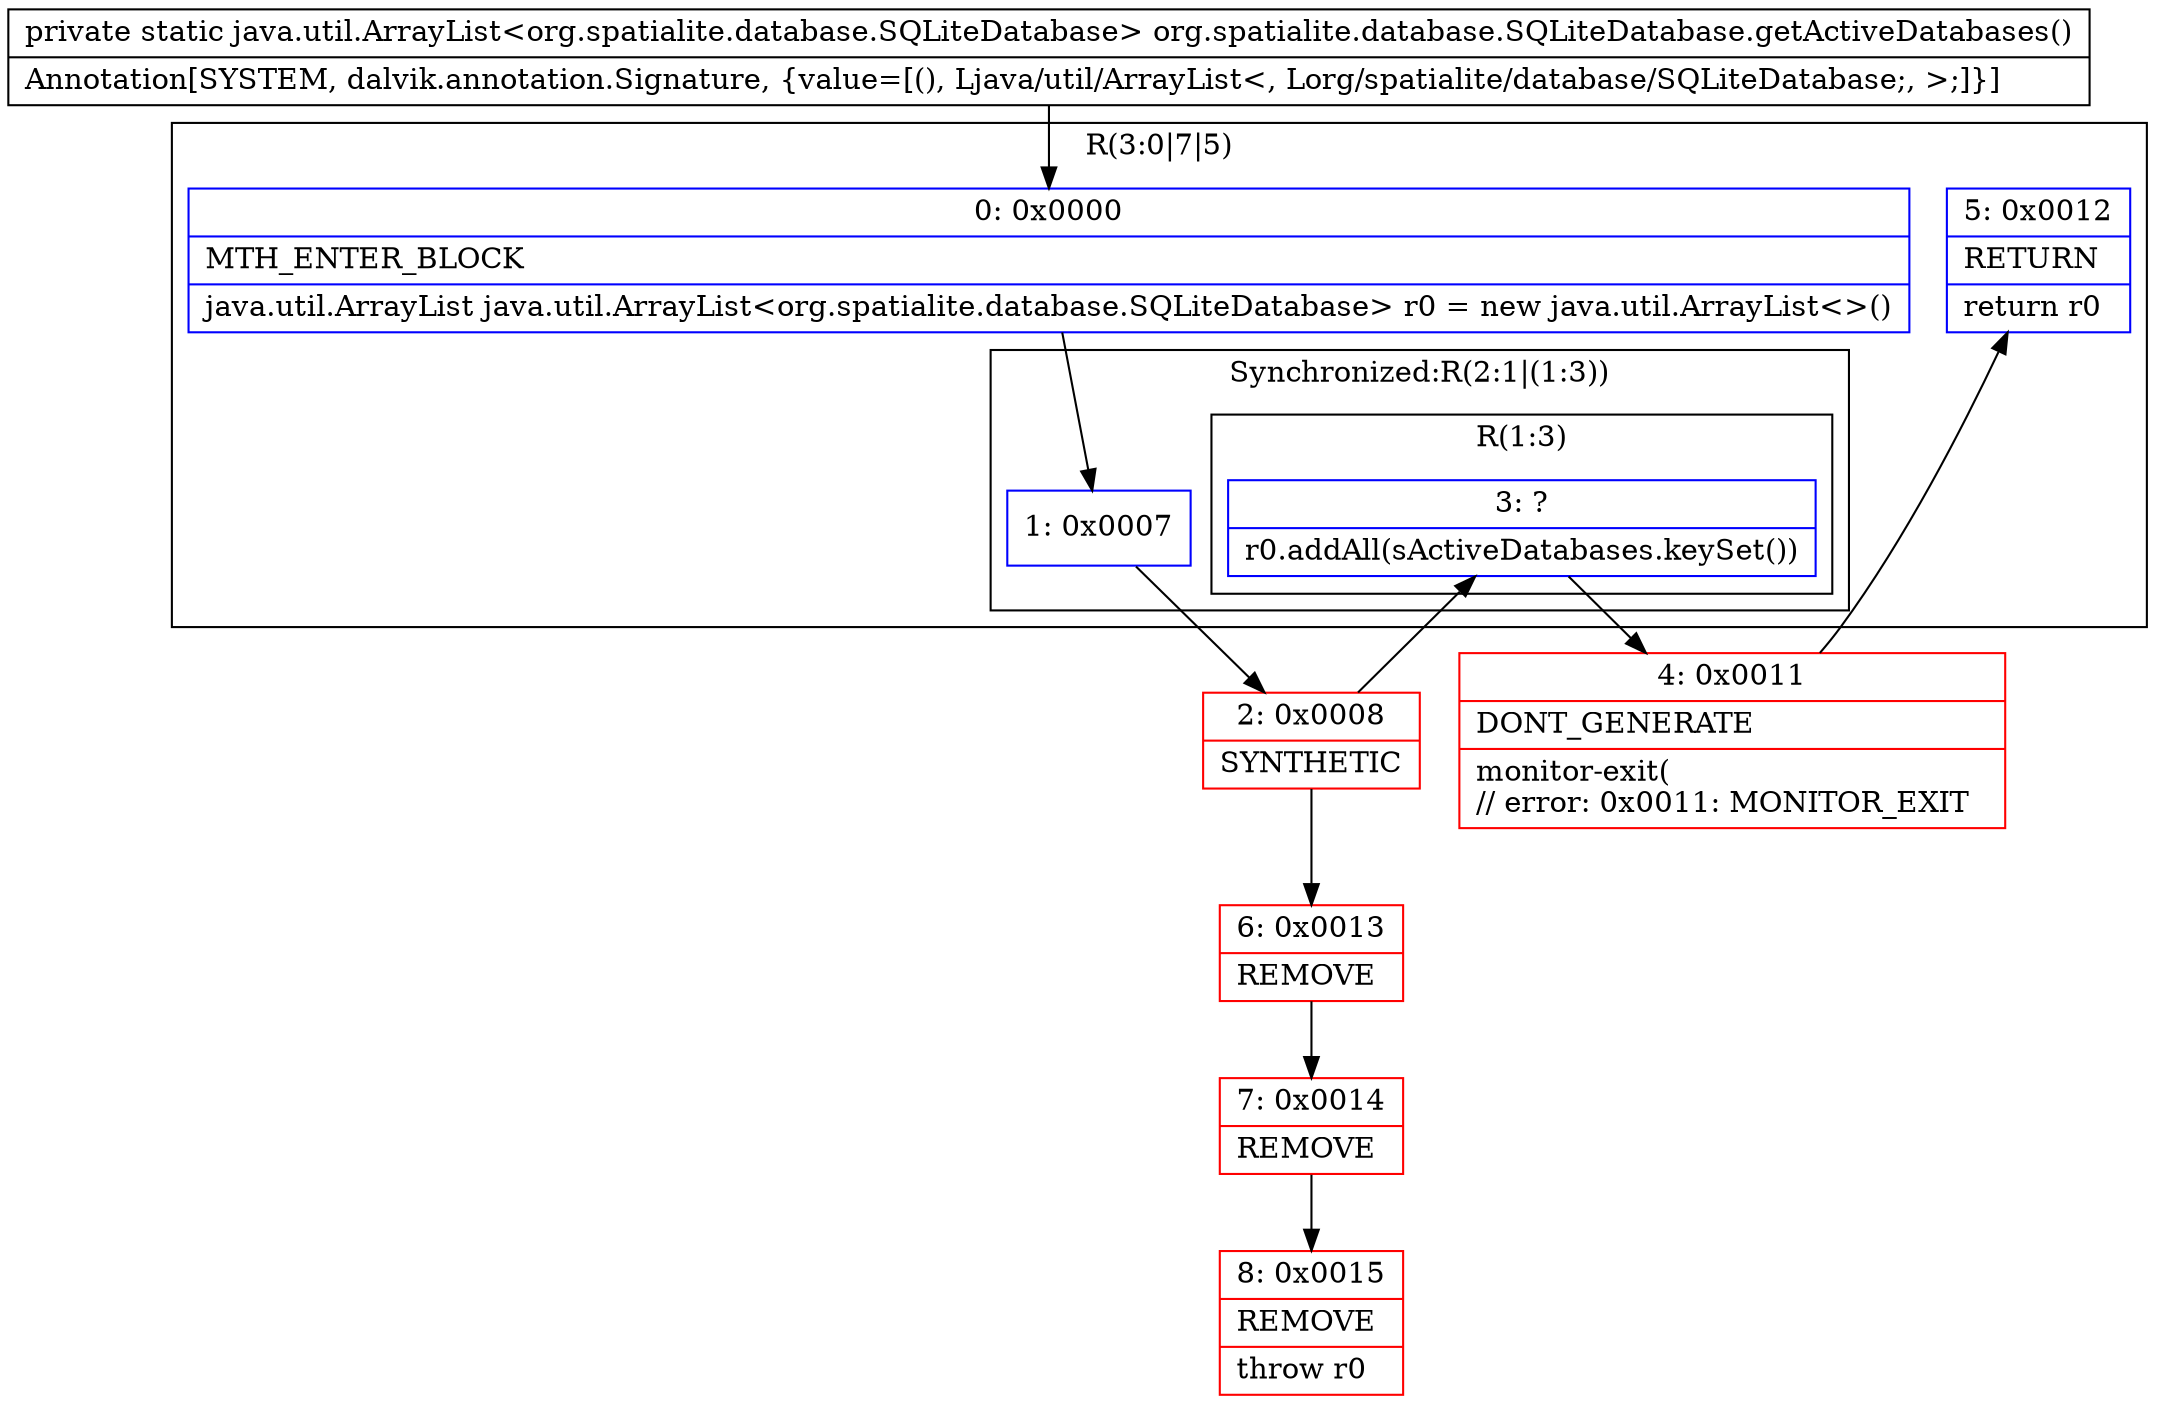 digraph "CFG fororg.spatialite.database.SQLiteDatabase.getActiveDatabases()Ljava\/util\/ArrayList;" {
subgraph cluster_Region_784015359 {
label = "R(3:0|7|5)";
node [shape=record,color=blue];
Node_0 [shape=record,label="{0\:\ 0x0000|MTH_ENTER_BLOCK\l|java.util.ArrayList java.util.ArrayList\<org.spatialite.database.SQLiteDatabase\> r0 = new java.util.ArrayList\<\>()\l}"];
subgraph cluster_SynchronizedRegion_179372931 {
label = "Synchronized:R(2:1|(1:3))";
node [shape=record,color=blue];
Node_1 [shape=record,label="{1\:\ 0x0007}"];
subgraph cluster_Region_1671586215 {
label = "R(1:3)";
node [shape=record,color=blue];
Node_3 [shape=record,label="{3\:\ ?|r0.addAll(sActiveDatabases.keySet())\l}"];
}
}
Node_5 [shape=record,label="{5\:\ 0x0012|RETURN\l|return r0\l}"];
}
Node_2 [shape=record,color=red,label="{2\:\ 0x0008|SYNTHETIC\l}"];
Node_4 [shape=record,color=red,label="{4\:\ 0x0011|DONT_GENERATE\l|monitor\-exit(\l\/\/ error: 0x0011: MONITOR_EXIT  \l}"];
Node_6 [shape=record,color=red,label="{6\:\ 0x0013|REMOVE\l}"];
Node_7 [shape=record,color=red,label="{7\:\ 0x0014|REMOVE\l}"];
Node_8 [shape=record,color=red,label="{8\:\ 0x0015|REMOVE\l|throw r0\l}"];
MethodNode[shape=record,label="{private static java.util.ArrayList\<org.spatialite.database.SQLiteDatabase\> org.spatialite.database.SQLiteDatabase.getActiveDatabases()  | Annotation[SYSTEM, dalvik.annotation.Signature, \{value=[(), Ljava\/util\/ArrayList\<, Lorg\/spatialite\/database\/SQLiteDatabase;, \>;]\}]\l}"];
MethodNode -> Node_0;
Node_0 -> Node_1;
Node_1 -> Node_2;
Node_3 -> Node_4;
Node_2 -> Node_3;
Node_2 -> Node_6;
Node_4 -> Node_5;
Node_6 -> Node_7;
Node_7 -> Node_8;
}


